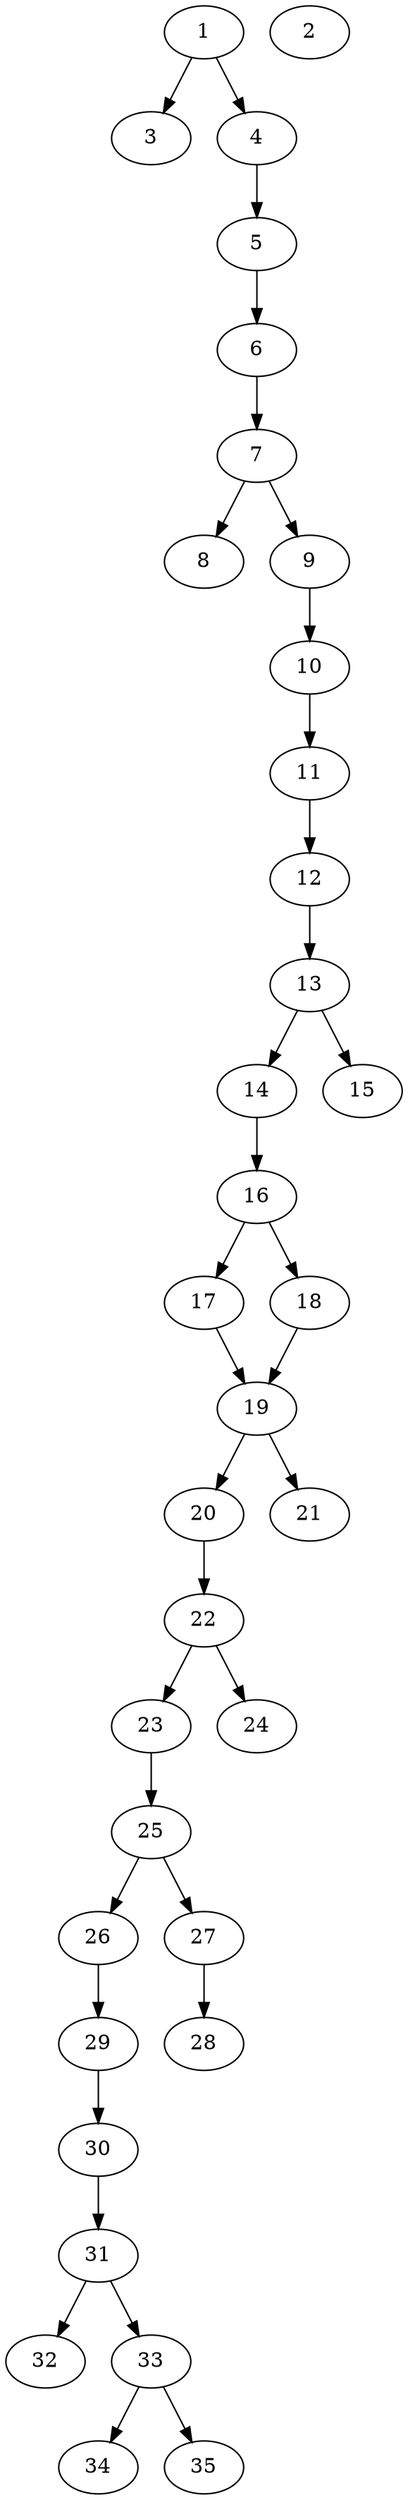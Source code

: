 // DAG automatically generated by daggen at Thu Oct  3 14:05:37 2019
// ./daggen --dot -n 35 --ccr 0.3 --fat 0.3 --regular 0.7 --density 0.6 --mindata 5242880 --maxdata 52428800 
digraph G {
  1 [size="82135040", alpha="0.15", expect_size="24640512"] 
  1 -> 3 [size ="24640512"]
  1 -> 4 [size ="24640512"]
  2 [size="126064640", alpha="0.08", expect_size="37819392"] 
  3 [size="69092693", alpha="0.06", expect_size="20727808"] 
  4 [size="108253867", alpha="0.14", expect_size="32476160"] 
  4 -> 5 [size ="32476160"]
  5 [size="51944107", alpha="0.15", expect_size="15583232"] 
  5 -> 6 [size ="15583232"]
  6 [size="122364587", alpha="0.07", expect_size="36709376"] 
  6 -> 7 [size ="36709376"]
  7 [size="150009173", alpha="0.13", expect_size="45002752"] 
  7 -> 8 [size ="45002752"]
  7 -> 9 [size ="45002752"]
  8 [size="79254187", alpha="0.09", expect_size="23776256"] 
  9 [size="80527360", alpha="0.04", expect_size="24158208"] 
  9 -> 10 [size ="24158208"]
  10 [size="116183040", alpha="0.17", expect_size="34854912"] 
  10 -> 11 [size ="34854912"]
  11 [size="97082027", alpha="0.18", expect_size="29124608"] 
  11 -> 12 [size ="29124608"]
  12 [size="55814827", alpha="0.07", expect_size="16744448"] 
  12 -> 13 [size ="16744448"]
  13 [size="121896960", alpha="0.12", expect_size="36569088"] 
  13 -> 14 [size ="36569088"]
  13 -> 15 [size ="36569088"]
  14 [size="170096640", alpha="0.18", expect_size="51028992"] 
  14 -> 16 [size ="51028992"]
  15 [size="120719360", alpha="0.07", expect_size="36215808"] 
  16 [size="79223467", alpha="0.03", expect_size="23767040"] 
  16 -> 17 [size ="23767040"]
  16 -> 18 [size ="23767040"]
  17 [size="130672640", alpha="0.13", expect_size="39201792"] 
  17 -> 19 [size ="39201792"]
  18 [size="75322027", alpha="0.10", expect_size="22596608"] 
  18 -> 19 [size ="22596608"]
  19 [size="147793920", alpha="0.01", expect_size="44338176"] 
  19 -> 20 [size ="44338176"]
  19 -> 21 [size ="44338176"]
  20 [size="25101653", alpha="0.12", expect_size="7530496"] 
  20 -> 22 [size ="7530496"]
  21 [size="156569600", alpha="0.11", expect_size="46970880"] 
  22 [size="139438080", alpha="0.04", expect_size="41831424"] 
  22 -> 23 [size ="41831424"]
  22 -> 24 [size ="41831424"]
  23 [size="37297493", alpha="0.04", expect_size="11189248"] 
  23 -> 25 [size ="11189248"]
  24 [size="132208640", alpha="0.15", expect_size="39662592"] 
  25 [size="118094507", alpha="0.11", expect_size="35428352"] 
  25 -> 26 [size ="35428352"]
  25 -> 27 [size ="35428352"]
  26 [size="173202773", alpha="0.20", expect_size="51960832"] 
  26 -> 29 [size ="51960832"]
  27 [size="38352213", alpha="0.06", expect_size="11505664"] 
  27 -> 28 [size ="11505664"]
  28 [size="138158080", alpha="0.19", expect_size="41447424"] 
  29 [size="60624213", alpha="0.01", expect_size="18187264"] 
  29 -> 30 [size ="18187264"]
  30 [size="67167573", alpha="0.15", expect_size="20150272"] 
  30 -> 31 [size ="20150272"]
  31 [size="160870400", alpha="0.19", expect_size="48261120"] 
  31 -> 32 [size ="48261120"]
  31 -> 33 [size ="48261120"]
  32 [size="91822080", alpha="0.09", expect_size="27546624"] 
  33 [size="125893973", alpha="0.11", expect_size="37768192"] 
  33 -> 34 [size ="37768192"]
  33 -> 35 [size ="37768192"]
  34 [size="157422933", alpha="0.13", expect_size="47226880"] 
  35 [size="119896747", alpha="0.08", expect_size="35969024"] 
}
